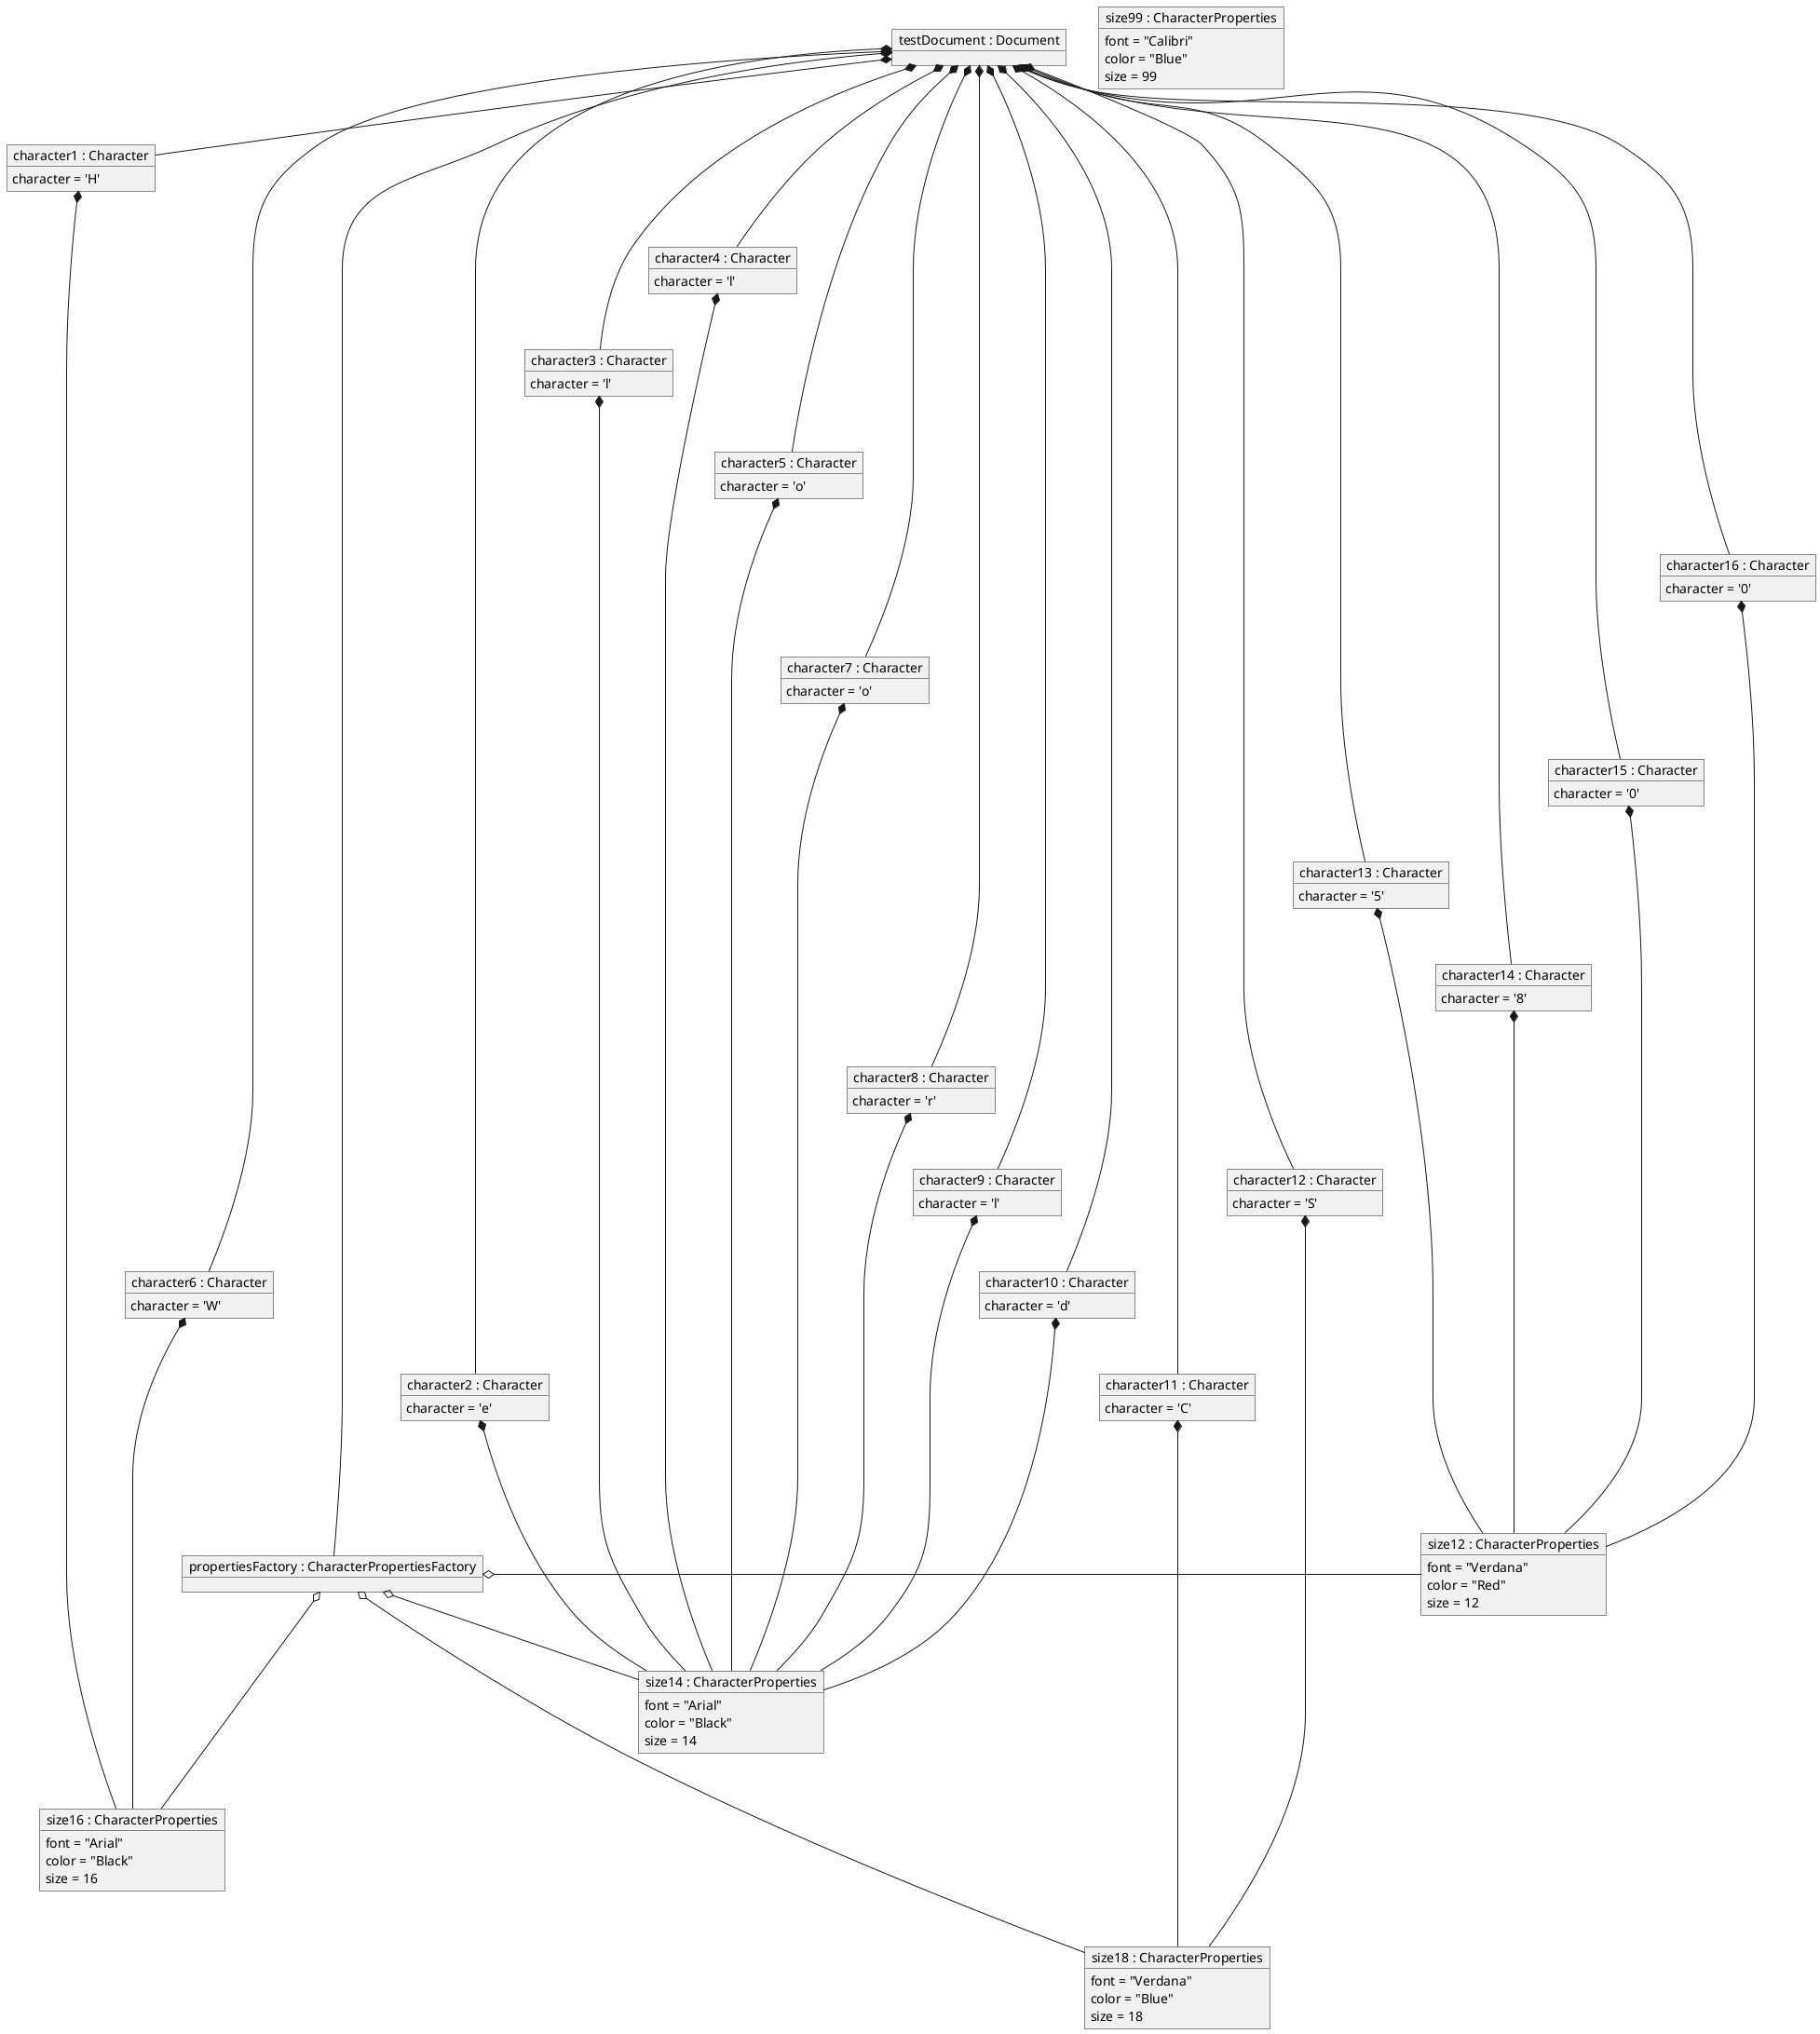 @startuml

object "testDocument : Document" as document
object "propertiesFactory : CharacterPropertiesFactory" as propertiesFactory
object "character1 : Character" as character1 {
 character = 'H'
}
object "character2 : Character" as character2 {
 character = 'e'
}
object "character3 : Character" as character3 {
 character = 'l'
}
object "character4 : Character" as character4 {
 character = 'l'
}
object "character5 : Character" as character5 {
 character = 'o'
}
object "character6 : Character" as character6 {
 character = 'W'
}
object "character7 : Character" as character7 {
 character = 'o'
}
object "character8 : Character" as character8 {
 character = 'r'
}
object "character9 : Character" as character9 {
 character = 'l'
}
object "character10 : Character" as character10 {
 character = 'd'
}
object "character11 : Character" as character11 {
 character = 'C'
}
object "character12 : Character" as character12 {
 character = 'S'
}
object "character13 : Character" as character13 {
 character = '5'
}
object "character14 : Character" as character14 {
 character = '8'
}
object "character15 : Character" as character15 {
 character = '0'
}
object "character16 : Character" as character16 {
 character = '0'
}

object "size12 : CharacterProperties" as size12 {
 font = "Verdana"
 color = "Red"
 size = 12
}

object "size14 : CharacterProperties" as size14 {
 font = "Arial"
 color = "Black"
 size = 14
}

object "size16 : CharacterProperties" as size16 {
 font = "Arial"
 color = "Black"
 size = 16
}

object "size18 : CharacterProperties" as size18 {
 font = "Verdana"
 color = "Blue"
 size = 18
}

object "size99 : CharacterProperties" as size99 {
 font = "Calibri"
 color = "Blue"
 size = 99
}


document *- character1
document *--- character2
document *--- character3
document *--- character4
document *---- character5
document *- character6
document *------- character7
document *-------- character8
document *--------- character9
document *---------- character10
document *----------- character11
document *------------ character12
document *------ character13
document *------- character14
document *----- character15
document *------ character16
document *---------------- propertiesFactory

propertiesFactory o- size12
character13 *--- size12
character14 *--- size12
character15 *--- size12
character16 *--- size12

propertiesFactory o-- size14
character2 *---- size14
character3 *---- size14
character4 *---- size14
character5 *---- size14
character7 *---- size14
character8 *---- size14
character9 *---- size14
character10 *---- size14

propertiesFactory o--- size16
character1 *----- size16
character6 *----- size16

propertiesFactory o---- size18
character11 *------ size18
character12 *------ size18

@enduml
